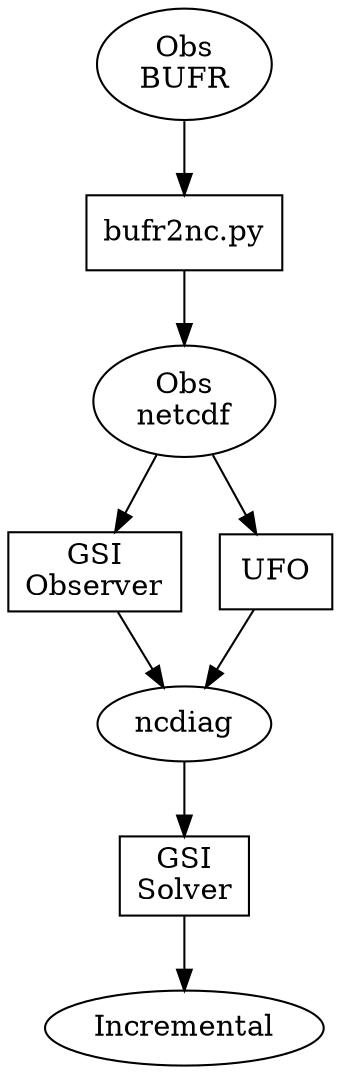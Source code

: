 digraph NcdiagFlow
  {
  obs_bufr [ shape=ellipse, label="Obs\nBUFR" ];
  obs_nc   [ shape=ellipse, label="Obs\nnetcdf" ];
  ncd      [ shape=ellipse, label="ncdiag" ];
  incr     [ shape=ellipse, label="Incremental" ];
  

  b2nc     [ shape=box, label="bufr2nc.py" ];
  gsi_obs  [ shape=box, label="GSI\nObserver" ];
  gsi_sol  [ shape=box, label="GSI\nSolver" ];
  ufo      [ shape=box, label="UFO" ];

  obs_bufr -> b2nc -> obs_nc -> gsi_obs -> ncd -> gsi_sol -> incr;

  obs_nc -> ufo -> ncd;
  }

